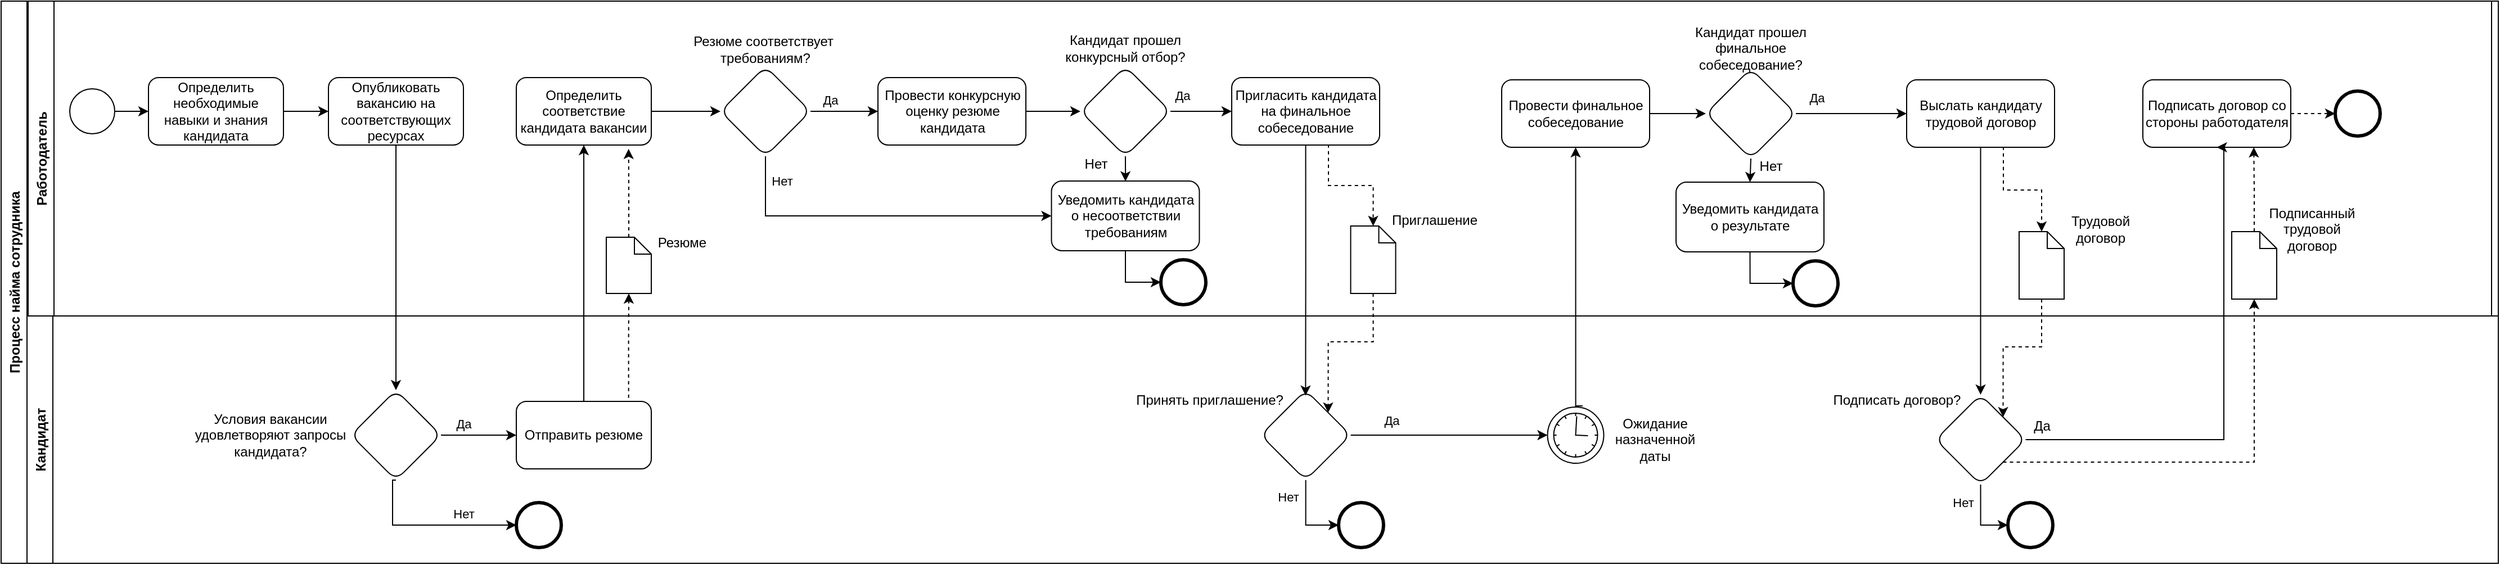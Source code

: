 <mxfile version="20.5.1" type="github">
  <diagram name="Page-1" id="2a216829-ef6e-dabb-86c1-c78162f3ba2b">
    <mxGraphModel dx="1673" dy="889" grid="1" gridSize="10" guides="1" tooltips="1" connect="1" arrows="1" fold="1" page="1" pageScale="1" pageWidth="850" pageHeight="1100" background="none" math="0" shadow="0">
      <root>
        <mxCell id="0" />
        <mxCell id="1" parent="0" />
        <mxCell id="jwljEU_SpVvsm612y8T_-2" value="Процесс найма сотрудника" style="swimlane;horizontal=0;" parent="1" vertex="1">
          <mxGeometry x="39" y="80" width="2220" height="500" as="geometry" />
        </mxCell>
        <mxCell id="jwljEU_SpVvsm612y8T_-1" value="Работодатель" style="swimlane;horizontal=0;" parent="jwljEU_SpVvsm612y8T_-2" vertex="1">
          <mxGeometry x="24" width="2190" height="280" as="geometry" />
        </mxCell>
        <mxCell id="jwljEU_SpVvsm612y8T_-8" value="" style="edgeStyle=orthogonalEdgeStyle;rounded=0;orthogonalLoop=1;jettySize=auto;html=1;" parent="jwljEU_SpVvsm612y8T_-1" source="jwljEU_SpVvsm612y8T_-4" target="jwljEU_SpVvsm612y8T_-7" edge="1">
          <mxGeometry relative="1" as="geometry" />
        </mxCell>
        <mxCell id="jwljEU_SpVvsm612y8T_-4" value="" style="ellipse;whiteSpace=wrap;html=1;aspect=fixed;" parent="jwljEU_SpVvsm612y8T_-1" vertex="1">
          <mxGeometry x="37" y="78" width="40" height="40" as="geometry" />
        </mxCell>
        <mxCell id="jwljEU_SpVvsm612y8T_-10" style="edgeStyle=orthogonalEdgeStyle;rounded=0;orthogonalLoop=1;jettySize=auto;html=1;exitX=1;exitY=0.5;exitDx=0;exitDy=0;" parent="jwljEU_SpVvsm612y8T_-1" source="jwljEU_SpVvsm612y8T_-7" target="jwljEU_SpVvsm612y8T_-9" edge="1">
          <mxGeometry relative="1" as="geometry" />
        </mxCell>
        <mxCell id="jwljEU_SpVvsm612y8T_-7" value="Определить необходимые навыки и знания кандидата" style="rounded=1;whiteSpace=wrap;html=1;" parent="jwljEU_SpVvsm612y8T_-1" vertex="1">
          <mxGeometry x="107" y="68" width="120" height="60" as="geometry" />
        </mxCell>
        <mxCell id="jwljEU_SpVvsm612y8T_-9" value="Опубликовать вакансию на соответствующих ресурсах" style="rounded=1;whiteSpace=wrap;html=1;" parent="jwljEU_SpVvsm612y8T_-1" vertex="1">
          <mxGeometry x="267" y="68" width="120" height="60" as="geometry" />
        </mxCell>
        <mxCell id="jwljEU_SpVvsm612y8T_-13" value="Определить соответствие кандидата вакансии" style="whiteSpace=wrap;html=1;rounded=1;" parent="jwljEU_SpVvsm612y8T_-1" vertex="1">
          <mxGeometry x="434" y="68" width="120" height="60" as="geometry" />
        </mxCell>
        <mxCell id="jwljEU_SpVvsm612y8T_-20" value="" style="edgeStyle=orthogonalEdgeStyle;rounded=0;orthogonalLoop=1;jettySize=auto;html=1;" parent="jwljEU_SpVvsm612y8T_-1" source="jwljEU_SpVvsm612y8T_-15" target="jwljEU_SpVvsm612y8T_-19" edge="1">
          <mxGeometry relative="1" as="geometry" />
        </mxCell>
        <mxCell id="jwljEU_SpVvsm612y8T_-15" value="Провести конкурсную оценку резюме кандидата" style="whiteSpace=wrap;html=1;rounded=1;" parent="jwljEU_SpVvsm612y8T_-1" vertex="1">
          <mxGeometry x="755.5" y="68" width="131.5" height="60" as="geometry" />
        </mxCell>
        <mxCell id="iiBIcx3BRpOr85FakTq7-2" style="edgeStyle=orthogonalEdgeStyle;rounded=0;orthogonalLoop=1;jettySize=auto;html=1;exitX=1;exitY=0.5;exitDx=0;exitDy=0;entryX=0;entryY=0.5;entryDx=0;entryDy=0;" edge="1" parent="jwljEU_SpVvsm612y8T_-1" source="jwljEU_SpVvsm612y8T_-19" target="iiBIcx3BRpOr85FakTq7-8">
          <mxGeometry relative="1" as="geometry">
            <mxPoint x="1114" y="98.0" as="targetPoint" />
          </mxGeometry>
        </mxCell>
        <mxCell id="iiBIcx3BRpOr85FakTq7-5" value="Да" style="edgeLabel;html=1;align=center;verticalAlign=middle;resizable=0;points=[];" vertex="1" connectable="0" parent="iiBIcx3BRpOr85FakTq7-2">
          <mxGeometry x="-0.627" relative="1" as="geometry">
            <mxPoint y="-14" as="offset" />
          </mxGeometry>
        </mxCell>
        <mxCell id="iiBIcx3BRpOr85FakTq7-3" style="edgeStyle=orthogonalEdgeStyle;rounded=0;orthogonalLoop=1;jettySize=auto;html=1;exitX=0.5;exitY=1;exitDx=0;exitDy=0;entryX=0.468;entryY=0.005;entryDx=0;entryDy=0;entryPerimeter=0;" edge="1" parent="jwljEU_SpVvsm612y8T_-1" source="jwljEU_SpVvsm612y8T_-19">
          <mxGeometry relative="1" as="geometry">
            <mxPoint x="975.542" y="160.31" as="targetPoint" />
          </mxGeometry>
        </mxCell>
        <mxCell id="jwljEU_SpVvsm612y8T_-19" value="" style="rhombus;whiteSpace=wrap;html=1;rounded=1;" parent="jwljEU_SpVvsm612y8T_-1" vertex="1">
          <mxGeometry x="935.5" y="58" width="80" height="80" as="geometry" />
        </mxCell>
        <mxCell id="jwljEU_SpVvsm612y8T_-21" value="" style="edgeStyle=orthogonalEdgeStyle;rounded=0;orthogonalLoop=1;jettySize=auto;html=1;exitX=1;exitY=0.5;exitDx=0;exitDy=0;" parent="jwljEU_SpVvsm612y8T_-1" source="jwljEU_SpVvsm612y8T_-13" target="jwljEU_SpVvsm612y8T_-22" edge="1">
          <mxGeometry relative="1" as="geometry">
            <mxPoint x="554" y="98" as="sourcePoint" />
          </mxGeometry>
        </mxCell>
        <mxCell id="jwljEU_SpVvsm612y8T_-27" style="edgeStyle=orthogonalEdgeStyle;rounded=0;orthogonalLoop=1;jettySize=auto;html=1;exitX=1;exitY=0.5;exitDx=0;exitDy=0;entryX=0;entryY=0.5;entryDx=0;entryDy=0;" parent="jwljEU_SpVvsm612y8T_-1" source="jwljEU_SpVvsm612y8T_-22" target="jwljEU_SpVvsm612y8T_-15" edge="1">
          <mxGeometry relative="1" as="geometry">
            <mxPoint x="785.5" y="98" as="targetPoint" />
          </mxGeometry>
        </mxCell>
        <mxCell id="jwljEU_SpVvsm612y8T_-28" value="Да" style="edgeLabel;html=1;align=center;verticalAlign=middle;resizable=0;points=[];" parent="jwljEU_SpVvsm612y8T_-27" vertex="1" connectable="0">
          <mxGeometry x="-0.72" y="-1" relative="1" as="geometry">
            <mxPoint x="9" y="-11" as="offset" />
          </mxGeometry>
        </mxCell>
        <mxCell id="iiBIcx3BRpOr85FakTq7-6" style="edgeStyle=orthogonalEdgeStyle;rounded=0;orthogonalLoop=1;jettySize=auto;html=1;exitX=0.5;exitY=1;exitDx=0;exitDy=0;entryX=0;entryY=0.5;entryDx=0;entryDy=0;" edge="1" parent="jwljEU_SpVvsm612y8T_-1" source="jwljEU_SpVvsm612y8T_-22" target="jwljEU_SpVvsm612y8T_-32">
          <mxGeometry relative="1" as="geometry" />
        </mxCell>
        <mxCell id="iiBIcx3BRpOr85FakTq7-7" value="Нет" style="edgeLabel;html=1;align=center;verticalAlign=middle;resizable=0;points=[];" vertex="1" connectable="0" parent="iiBIcx3BRpOr85FakTq7-6">
          <mxGeometry x="-0.911" y="1" relative="1" as="geometry">
            <mxPoint x="13" y="8" as="offset" />
          </mxGeometry>
        </mxCell>
        <mxCell id="jwljEU_SpVvsm612y8T_-22" value="" style="rhombus;whiteSpace=wrap;html=1;rounded=1;" parent="jwljEU_SpVvsm612y8T_-1" vertex="1">
          <mxGeometry x="615.5" y="58" width="80" height="80" as="geometry" />
        </mxCell>
        <mxCell id="jwljEU_SpVvsm612y8T_-26" value="Резюме соответствует&amp;nbsp;&lt;br&gt;требованиям?" style="text;html=1;strokeColor=none;fillColor=none;align=center;verticalAlign=middle;whiteSpace=wrap;rounded=0;" parent="jwljEU_SpVvsm612y8T_-1" vertex="1">
          <mxGeometry x="584" y="28" width="143" height="30" as="geometry" />
        </mxCell>
        <mxCell id="jwljEU_SpVvsm612y8T_-34" value="Кандидат прошел конкурсный отбор?" style="text;html=1;strokeColor=none;fillColor=none;align=center;verticalAlign=middle;whiteSpace=wrap;rounded=0;" parent="jwljEU_SpVvsm612y8T_-1" vertex="1">
          <mxGeometry x="904" y="27" width="143" height="30" as="geometry" />
        </mxCell>
        <mxCell id="jwljEU_SpVvsm612y8T_-48" style="edgeStyle=orthogonalEdgeStyle;rounded=0;orthogonalLoop=1;jettySize=auto;html=1;exitX=0.5;exitY=1;exitDx=0;exitDy=0;entryX=0;entryY=0.5;entryDx=0;entryDy=0;" parent="jwljEU_SpVvsm612y8T_-1" source="jwljEU_SpVvsm612y8T_-32" target="jwljEU_SpVvsm612y8T_-47" edge="1">
          <mxGeometry relative="1" as="geometry">
            <mxPoint x="1045.5" y="191.0" as="sourcePoint" />
          </mxGeometry>
        </mxCell>
        <mxCell id="jwljEU_SpVvsm612y8T_-32" value="Уведомить кандидата о несоответствии требованиям" style="whiteSpace=wrap;html=1;rounded=1;" parent="jwljEU_SpVvsm612y8T_-1" vertex="1">
          <mxGeometry x="909.75" y="160" width="131.5" height="62" as="geometry" />
        </mxCell>
        <mxCell id="jwljEU_SpVvsm612y8T_-47" value="" style="ellipse;whiteSpace=wrap;html=1;aspect=fixed;strokeWidth=3;" parent="jwljEU_SpVvsm612y8T_-1" vertex="1">
          <mxGeometry x="1007" y="230" width="40" height="40" as="geometry" />
        </mxCell>
        <mxCell id="iiBIcx3BRpOr85FakTq7-4" value="Нет" style="text;html=1;align=center;verticalAlign=middle;resizable=0;points=[];autosize=1;strokeColor=none;fillColor=none;" vertex="1" parent="jwljEU_SpVvsm612y8T_-1">
          <mxGeometry x="929" y="130" width="40" height="30" as="geometry" />
        </mxCell>
        <mxCell id="iiBIcx3BRpOr85FakTq7-125" style="edgeStyle=orthogonalEdgeStyle;rounded=0;orthogonalLoop=1;jettySize=auto;html=1;exitX=0.75;exitY=1;exitDx=0;exitDy=0;entryX=0.5;entryY=0;entryDx=0;entryDy=0;entryPerimeter=0;dashed=1;" edge="1" parent="jwljEU_SpVvsm612y8T_-1" source="iiBIcx3BRpOr85FakTq7-8" target="iiBIcx3BRpOr85FakTq7-124">
          <mxGeometry relative="1" as="geometry">
            <Array as="points">
              <mxPoint x="1156" y="128" />
              <mxPoint x="1156" y="164" />
              <mxPoint x="1196" y="164" />
            </Array>
          </mxGeometry>
        </mxCell>
        <mxCell id="iiBIcx3BRpOr85FakTq7-8" value="Пригласить кандидата на финальное собеседование" style="whiteSpace=wrap;html=1;rounded=1;" vertex="1" parent="jwljEU_SpVvsm612y8T_-1">
          <mxGeometry x="1070" y="68" width="131.5" height="60" as="geometry" />
        </mxCell>
        <mxCell id="iiBIcx3BRpOr85FakTq7-40" style="edgeStyle=orthogonalEdgeStyle;rounded=0;orthogonalLoop=1;jettySize=auto;html=1;exitX=1;exitY=0.5;exitDx=0;exitDy=0;entryX=0;entryY=0.5;entryDx=0;entryDy=0;" edge="1" parent="jwljEU_SpVvsm612y8T_-1" source="iiBIcx3BRpOr85FakTq7-34" target="iiBIcx3BRpOr85FakTq7-37">
          <mxGeometry relative="1" as="geometry" />
        </mxCell>
        <mxCell id="iiBIcx3BRpOr85FakTq7-34" value="Провести финальное собеседование" style="whiteSpace=wrap;html=1;rounded=1;" vertex="1" parent="jwljEU_SpVvsm612y8T_-1">
          <mxGeometry x="1310" y="70" width="131.5" height="60" as="geometry" />
        </mxCell>
        <mxCell id="iiBIcx3BRpOr85FakTq7-60" style="edgeStyle=orthogonalEdgeStyle;rounded=0;orthogonalLoop=1;jettySize=auto;html=1;exitX=0.5;exitY=1;exitDx=0;exitDy=0;entryX=0.5;entryY=0;entryDx=0;entryDy=0;" edge="1" parent="jwljEU_SpVvsm612y8T_-1" source="iiBIcx3BRpOr85FakTq7-37" target="iiBIcx3BRpOr85FakTq7-50">
          <mxGeometry relative="1" as="geometry" />
        </mxCell>
        <mxCell id="iiBIcx3BRpOr85FakTq7-37" value="" style="rhombus;whiteSpace=wrap;html=1;rounded=1;" vertex="1" parent="jwljEU_SpVvsm612y8T_-1">
          <mxGeometry x="1491.5" y="60" width="80" height="80" as="geometry" />
        </mxCell>
        <mxCell id="iiBIcx3BRpOr85FakTq7-38" value="Кандидат прошел финальное собеседование?" style="text;html=1;strokeColor=none;fillColor=none;align=center;verticalAlign=middle;whiteSpace=wrap;rounded=0;" vertex="1" parent="jwljEU_SpVvsm612y8T_-1">
          <mxGeometry x="1460" y="27" width="143" height="30" as="geometry" />
        </mxCell>
        <mxCell id="iiBIcx3BRpOr85FakTq7-130" style="edgeStyle=orthogonalEdgeStyle;rounded=0;orthogonalLoop=1;jettySize=auto;html=1;exitX=0.75;exitY=1;exitDx=0;exitDy=0;entryX=0.5;entryY=0;entryDx=0;entryDy=0;entryPerimeter=0;dashed=1;" edge="1" parent="jwljEU_SpVvsm612y8T_-1" source="iiBIcx3BRpOr85FakTq7-39" target="iiBIcx3BRpOr85FakTq7-129">
          <mxGeometry relative="1" as="geometry">
            <Array as="points">
              <mxPoint x="1756" y="130" />
              <mxPoint x="1756" y="168" />
              <mxPoint x="1790" y="168" />
            </Array>
          </mxGeometry>
        </mxCell>
        <mxCell id="iiBIcx3BRpOr85FakTq7-39" value="Выслать кандидату трудовой договор" style="whiteSpace=wrap;html=1;rounded=1;" vertex="1" parent="jwljEU_SpVvsm612y8T_-1">
          <mxGeometry x="1670" y="70" width="131.5" height="60" as="geometry" />
        </mxCell>
        <mxCell id="iiBIcx3BRpOr85FakTq7-35" style="edgeStyle=orthogonalEdgeStyle;rounded=0;orthogonalLoop=1;jettySize=auto;html=1;exitX=1;exitY=0.5;exitDx=0;exitDy=0;entryX=0;entryY=0.5;entryDx=0;entryDy=0;" edge="1" parent="jwljEU_SpVvsm612y8T_-1" source="iiBIcx3BRpOr85FakTq7-37" target="iiBIcx3BRpOr85FakTq7-39">
          <mxGeometry relative="1" as="geometry">
            <mxPoint x="1600" y="20.0" as="targetPoint" />
          </mxGeometry>
        </mxCell>
        <mxCell id="iiBIcx3BRpOr85FakTq7-36" value="Да" style="edgeLabel;html=1;align=center;verticalAlign=middle;resizable=0;points=[];" vertex="1" connectable="0" parent="iiBIcx3BRpOr85FakTq7-35">
          <mxGeometry x="-0.627" relative="1" as="geometry">
            <mxPoint y="-14" as="offset" />
          </mxGeometry>
        </mxCell>
        <mxCell id="iiBIcx3BRpOr85FakTq7-54" style="edgeStyle=orthogonalEdgeStyle;rounded=0;orthogonalLoop=1;jettySize=auto;html=1;exitX=0.5;exitY=1;exitDx=0;exitDy=0;entryX=0;entryY=0.5;entryDx=0;entryDy=0;" edge="1" parent="jwljEU_SpVvsm612y8T_-1" source="iiBIcx3BRpOr85FakTq7-50" target="iiBIcx3BRpOr85FakTq7-51">
          <mxGeometry relative="1" as="geometry">
            <mxPoint x="1559" y="259" as="targetPoint" />
            <Array as="points">
              <mxPoint x="1531" y="251" />
            </Array>
          </mxGeometry>
        </mxCell>
        <mxCell id="iiBIcx3BRpOr85FakTq7-50" value="Уведомить кандидата о результате" style="whiteSpace=wrap;html=1;rounded=1;" vertex="1" parent="jwljEU_SpVvsm612y8T_-1">
          <mxGeometry x="1465" y="161" width="131.5" height="62" as="geometry" />
        </mxCell>
        <mxCell id="iiBIcx3BRpOr85FakTq7-51" value="" style="ellipse;whiteSpace=wrap;html=1;aspect=fixed;strokeWidth=3;" vertex="1" parent="jwljEU_SpVvsm612y8T_-1">
          <mxGeometry x="1569" y="231" width="40" height="40" as="geometry" />
        </mxCell>
        <mxCell id="iiBIcx3BRpOr85FakTq7-61" value="Нет" style="text;html=1;align=center;verticalAlign=middle;resizable=0;points=[];autosize=1;strokeColor=none;fillColor=none;" vertex="1" parent="jwljEU_SpVvsm612y8T_-1">
          <mxGeometry x="1528.5" y="132" width="40" height="30" as="geometry" />
        </mxCell>
        <mxCell id="iiBIcx3BRpOr85FakTq7-146" style="edgeStyle=orthogonalEdgeStyle;rounded=0;orthogonalLoop=1;jettySize=auto;html=1;exitX=1;exitY=0.5;exitDx=0;exitDy=0;entryX=0;entryY=0.5;entryDx=0;entryDy=0;dashed=1;" edge="1" parent="jwljEU_SpVvsm612y8T_-1" source="iiBIcx3BRpOr85FakTq7-113" target="iiBIcx3BRpOr85FakTq7-145">
          <mxGeometry relative="1" as="geometry" />
        </mxCell>
        <mxCell id="iiBIcx3BRpOr85FakTq7-113" value="Подписать договор со стороны работодателя" style="whiteSpace=wrap;html=1;rounded=1;" vertex="1" parent="jwljEU_SpVvsm612y8T_-1">
          <mxGeometry x="1880" y="70" width="131.5" height="60" as="geometry" />
        </mxCell>
        <mxCell id="iiBIcx3BRpOr85FakTq7-115" value="" style="edgeStyle=orthogonalEdgeStyle;rounded=0;orthogonalLoop=1;jettySize=auto;html=1;entryX=0.832;entryY=1.057;entryDx=0;entryDy=0;entryPerimeter=0;dashed=1;" edge="1" parent="jwljEU_SpVvsm612y8T_-1" source="iiBIcx3BRpOr85FakTq7-114" target="jwljEU_SpVvsm612y8T_-13">
          <mxGeometry relative="1" as="geometry" />
        </mxCell>
        <mxCell id="iiBIcx3BRpOr85FakTq7-114" value="" style="shape=mxgraph.bpmn.data;labelPosition=center;verticalLabelPosition=bottom;align=center;verticalAlign=top;whiteSpace=wrap;size=15;html=1;" vertex="1" parent="jwljEU_SpVvsm612y8T_-1">
          <mxGeometry x="514" y="210" width="40" height="50" as="geometry" />
        </mxCell>
        <mxCell id="iiBIcx3BRpOr85FakTq7-118" value="Резюме" style="text;html=1;align=center;verticalAlign=middle;resizable=0;points=[];autosize=1;strokeColor=none;fillColor=none;" vertex="1" parent="jwljEU_SpVvsm612y8T_-1">
          <mxGeometry x="545.5" y="200" width="70" height="30" as="geometry" />
        </mxCell>
        <mxCell id="iiBIcx3BRpOr85FakTq7-124" value="" style="shape=mxgraph.bpmn.data;labelPosition=center;verticalLabelPosition=bottom;align=center;verticalAlign=top;whiteSpace=wrap;size=15;html=1;" vertex="1" parent="jwljEU_SpVvsm612y8T_-1">
          <mxGeometry x="1175.75" y="200" width="40" height="60" as="geometry" />
        </mxCell>
        <mxCell id="iiBIcx3BRpOr85FakTq7-127" value="Приглашение" style="text;html=1;align=center;verticalAlign=middle;resizable=0;points=[];autosize=1;strokeColor=none;fillColor=none;" vertex="1" parent="jwljEU_SpVvsm612y8T_-1">
          <mxGeometry x="1200" y="180" width="100" height="30" as="geometry" />
        </mxCell>
        <mxCell id="iiBIcx3BRpOr85FakTq7-129" value="" style="shape=mxgraph.bpmn.data;labelPosition=center;verticalLabelPosition=bottom;align=center;verticalAlign=top;whiteSpace=wrap;size=15;html=1;" vertex="1" parent="jwljEU_SpVvsm612y8T_-1">
          <mxGeometry x="1770" y="205" width="40" height="60" as="geometry" />
        </mxCell>
        <mxCell id="iiBIcx3BRpOr85FakTq7-132" value="Трудовой &lt;br&gt;договор" style="text;html=1;align=center;verticalAlign=middle;resizable=0;points=[];autosize=1;strokeColor=none;fillColor=none;" vertex="1" parent="jwljEU_SpVvsm612y8T_-1">
          <mxGeometry x="1801.5" y="183" width="80" height="40" as="geometry" />
        </mxCell>
        <mxCell id="iiBIcx3BRpOr85FakTq7-141" style="edgeStyle=orthogonalEdgeStyle;rounded=0;orthogonalLoop=1;jettySize=auto;html=1;exitX=0.5;exitY=0;exitDx=0;exitDy=0;exitPerimeter=0;entryX=0.75;entryY=1;entryDx=0;entryDy=0;dashed=1;" edge="1" parent="jwljEU_SpVvsm612y8T_-1" source="iiBIcx3BRpOr85FakTq7-135" target="iiBIcx3BRpOr85FakTq7-113">
          <mxGeometry relative="1" as="geometry" />
        </mxCell>
        <mxCell id="iiBIcx3BRpOr85FakTq7-135" value="" style="shape=mxgraph.bpmn.data;labelPosition=center;verticalLabelPosition=bottom;align=center;verticalAlign=top;whiteSpace=wrap;size=15;html=1;" vertex="1" parent="jwljEU_SpVvsm612y8T_-1">
          <mxGeometry x="1959" y="205" width="40" height="60" as="geometry" />
        </mxCell>
        <mxCell id="iiBIcx3BRpOr85FakTq7-142" value="Подписанный&lt;br&gt;трудовой&lt;br&gt;договор" style="text;html=1;align=center;verticalAlign=middle;resizable=0;points=[];autosize=1;strokeColor=none;fillColor=none;" vertex="1" parent="jwljEU_SpVvsm612y8T_-1">
          <mxGeometry x="1980" y="173" width="100" height="60" as="geometry" />
        </mxCell>
        <mxCell id="iiBIcx3BRpOr85FakTq7-145" value="" style="ellipse;whiteSpace=wrap;html=1;aspect=fixed;strokeWidth=3;" vertex="1" parent="jwljEU_SpVvsm612y8T_-1">
          <mxGeometry x="2051" y="80" width="40" height="40" as="geometry" />
        </mxCell>
        <mxCell id="jwljEU_SpVvsm612y8T_-3" value="Кандидат" style="swimlane;horizontal=0;" parent="jwljEU_SpVvsm612y8T_-2" vertex="1">
          <mxGeometry x="23" y="280" width="2197" height="220" as="geometry" />
        </mxCell>
        <mxCell id="jwljEU_SpVvsm612y8T_-11" value="Отправить резюме" style="whiteSpace=wrap;html=1;rounded=1;" parent="jwljEU_SpVvsm612y8T_-3" vertex="1">
          <mxGeometry x="435" y="76" width="120" height="60" as="geometry" />
        </mxCell>
        <mxCell id="jwljEU_SpVvsm612y8T_-39" style="edgeStyle=orthogonalEdgeStyle;rounded=0;orthogonalLoop=1;jettySize=auto;html=1;exitX=1;exitY=0.5;exitDx=0;exitDy=0;" parent="jwljEU_SpVvsm612y8T_-3" source="jwljEU_SpVvsm612y8T_-35" target="jwljEU_SpVvsm612y8T_-11" edge="1">
          <mxGeometry relative="1" as="geometry">
            <Array as="points">
              <mxPoint x="382" y="106" />
              <mxPoint x="382" y="106" />
            </Array>
          </mxGeometry>
        </mxCell>
        <mxCell id="jwljEU_SpVvsm612y8T_-40" value="Да" style="edgeLabel;html=1;align=center;verticalAlign=middle;resizable=0;points=[];" parent="jwljEU_SpVvsm612y8T_-39" vertex="1" connectable="0">
          <mxGeometry x="-0.708" y="-2" relative="1" as="geometry">
            <mxPoint x="10" y="-12" as="offset" />
          </mxGeometry>
        </mxCell>
        <mxCell id="jwljEU_SpVvsm612y8T_-44" style="edgeStyle=orthogonalEdgeStyle;rounded=0;orthogonalLoop=1;jettySize=auto;html=1;exitX=0.5;exitY=1;exitDx=0;exitDy=0;entryX=0;entryY=0.5;entryDx=0;entryDy=0;" parent="jwljEU_SpVvsm612y8T_-3" source="jwljEU_SpVvsm612y8T_-35" target="jwljEU_SpVvsm612y8T_-46" edge="1">
          <mxGeometry relative="1" as="geometry">
            <mxPoint x="432" y="196" as="targetPoint" />
            <Array as="points">
              <mxPoint x="325" y="186" />
            </Array>
          </mxGeometry>
        </mxCell>
        <mxCell id="jwljEU_SpVvsm612y8T_-45" value="Нет" style="edgeLabel;html=1;align=center;verticalAlign=middle;resizable=0;points=[];" parent="jwljEU_SpVvsm612y8T_-44" vertex="1" connectable="0">
          <mxGeometry x="0.359" y="3" relative="1" as="geometry">
            <mxPoint x="2" y="-7" as="offset" />
          </mxGeometry>
        </mxCell>
        <mxCell id="jwljEU_SpVvsm612y8T_-35" value="" style="rhombus;whiteSpace=wrap;html=1;rounded=1;" parent="jwljEU_SpVvsm612y8T_-3" vertex="1">
          <mxGeometry x="288" y="66" width="80" height="80" as="geometry" />
        </mxCell>
        <mxCell id="jwljEU_SpVvsm612y8T_-36" value="Условия вакансии удовлетворяют запросы кандидата?" style="text;html=1;strokeColor=none;fillColor=none;align=center;verticalAlign=middle;whiteSpace=wrap;rounded=0;" parent="jwljEU_SpVvsm612y8T_-3" vertex="1">
          <mxGeometry x="145" y="91" width="143" height="30" as="geometry" />
        </mxCell>
        <mxCell id="jwljEU_SpVvsm612y8T_-46" value="" style="ellipse;whiteSpace=wrap;html=1;aspect=fixed;strokeWidth=3;" parent="jwljEU_SpVvsm612y8T_-3" vertex="1">
          <mxGeometry x="435" y="166" width="40" height="40" as="geometry" />
        </mxCell>
        <mxCell id="iiBIcx3BRpOr85FakTq7-23" style="edgeStyle=orthogonalEdgeStyle;rounded=0;orthogonalLoop=1;jettySize=auto;html=1;entryX=0;entryY=0.5;entryDx=0;entryDy=0;" edge="1" parent="jwljEU_SpVvsm612y8T_-3" source="iiBIcx3BRpOr85FakTq7-20" target="iiBIcx3BRpOr85FakTq7-24">
          <mxGeometry relative="1" as="geometry">
            <mxPoint x="1137" y="180" as="targetPoint" />
          </mxGeometry>
        </mxCell>
        <mxCell id="iiBIcx3BRpOr85FakTq7-25" value="Нет" style="edgeLabel;html=1;align=center;verticalAlign=middle;resizable=0;points=[];" vertex="1" connectable="0" parent="iiBIcx3BRpOr85FakTq7-23">
          <mxGeometry x="-0.721" y="1" relative="1" as="geometry">
            <mxPoint x="-17" y="5" as="offset" />
          </mxGeometry>
        </mxCell>
        <mxCell id="iiBIcx3BRpOr85FakTq7-27" style="edgeStyle=orthogonalEdgeStyle;rounded=0;orthogonalLoop=1;jettySize=auto;html=1;exitX=1;exitY=0.5;exitDx=0;exitDy=0;entryX=0;entryY=0.5;entryDx=0;entryDy=0;entryPerimeter=0;" edge="1" parent="jwljEU_SpVvsm612y8T_-3" source="iiBIcx3BRpOr85FakTq7-20" target="iiBIcx3BRpOr85FakTq7-29">
          <mxGeometry relative="1" as="geometry">
            <mxPoint x="1251" y="106" as="targetPoint" />
          </mxGeometry>
        </mxCell>
        <mxCell id="iiBIcx3BRpOr85FakTq7-28" value="Да" style="edgeLabel;html=1;align=center;verticalAlign=middle;resizable=0;points=[];" vertex="1" connectable="0" parent="iiBIcx3BRpOr85FakTq7-27">
          <mxGeometry x="-0.595" y="-1" relative="1" as="geometry">
            <mxPoint y="-14" as="offset" />
          </mxGeometry>
        </mxCell>
        <mxCell id="iiBIcx3BRpOr85FakTq7-20" value="" style="rhombus;whiteSpace=wrap;html=1;rounded=1;" vertex="1" parent="jwljEU_SpVvsm612y8T_-3">
          <mxGeometry x="1096.75" y="66" width="80" height="80" as="geometry" />
        </mxCell>
        <mxCell id="iiBIcx3BRpOr85FakTq7-21" value="Принять приглашение?" style="text;html=1;align=center;verticalAlign=middle;resizable=0;points=[];autosize=1;strokeColor=none;fillColor=none;" vertex="1" parent="jwljEU_SpVvsm612y8T_-3">
          <mxGeometry x="976" y="60" width="150" height="30" as="geometry" />
        </mxCell>
        <mxCell id="iiBIcx3BRpOr85FakTq7-24" value="" style="ellipse;whiteSpace=wrap;html=1;aspect=fixed;strokeWidth=3;" vertex="1" parent="jwljEU_SpVvsm612y8T_-3">
          <mxGeometry x="1166" y="166" width="40" height="40" as="geometry" />
        </mxCell>
        <mxCell id="iiBIcx3BRpOr85FakTq7-29" value="" style="points=[[0.145,0.145,0],[0.5,0,0],[0.855,0.145,0],[1,0.5,0],[0.855,0.855,0],[0.5,1,0],[0.145,0.855,0],[0,0.5,0]];shape=mxgraph.bpmn.event;html=1;verticalLabelPosition=bottom;labelBackgroundColor=#ffffff;verticalAlign=top;align=center;perimeter=ellipsePerimeter;outlineConnect=0;aspect=fixed;outline=standard;symbol=timer;" vertex="1" parent="jwljEU_SpVvsm612y8T_-3">
          <mxGeometry x="1351.75" y="81" width="50" height="50" as="geometry" />
        </mxCell>
        <mxCell id="iiBIcx3BRpOr85FakTq7-30" value="Ожидание &lt;br&gt;назначенной &lt;br&gt;даты" style="text;html=1;align=center;verticalAlign=middle;resizable=0;points=[];autosize=1;strokeColor=none;fillColor=none;" vertex="1" parent="jwljEU_SpVvsm612y8T_-3">
          <mxGeometry x="1401.75" y="80" width="90" height="60" as="geometry" />
        </mxCell>
        <mxCell id="iiBIcx3BRpOr85FakTq7-108" style="edgeStyle=orthogonalEdgeStyle;rounded=0;orthogonalLoop=1;jettySize=auto;html=1;exitX=0.5;exitY=1;exitDx=0;exitDy=0;entryX=0;entryY=0.5;entryDx=0;entryDy=0;" edge="1" parent="jwljEU_SpVvsm612y8T_-3" source="iiBIcx3BRpOr85FakTq7-64" target="iiBIcx3BRpOr85FakTq7-106">
          <mxGeometry relative="1" as="geometry" />
        </mxCell>
        <mxCell id="iiBIcx3BRpOr85FakTq7-109" value="Нет" style="edgeLabel;html=1;align=center;verticalAlign=middle;resizable=0;points=[];" vertex="1" connectable="0" parent="iiBIcx3BRpOr85FakTq7-108">
          <mxGeometry x="-0.632" y="2" relative="1" as="geometry">
            <mxPoint x="-18" y="5" as="offset" />
          </mxGeometry>
        </mxCell>
        <mxCell id="iiBIcx3BRpOr85FakTq7-64" value="" style="rhombus;whiteSpace=wrap;html=1;rounded=1;" vertex="1" parent="jwljEU_SpVvsm612y8T_-3">
          <mxGeometry x="1696.75" y="70" width="80" height="80" as="geometry" />
        </mxCell>
        <mxCell id="iiBIcx3BRpOr85FakTq7-103" value="Подписать договор?" style="text;html=1;strokeColor=none;fillColor=none;align=center;verticalAlign=middle;whiteSpace=wrap;rounded=0;" vertex="1" parent="jwljEU_SpVvsm612y8T_-3">
          <mxGeometry x="1591" y="60" width="143" height="30" as="geometry" />
        </mxCell>
        <mxCell id="iiBIcx3BRpOr85FakTq7-106" value="" style="ellipse;whiteSpace=wrap;html=1;aspect=fixed;strokeWidth=3;" vertex="1" parent="jwljEU_SpVvsm612y8T_-3">
          <mxGeometry x="1761" y="166.0" width="40" height="40" as="geometry" />
        </mxCell>
        <mxCell id="iiBIcx3BRpOr85FakTq7-112" value="Да" style="text;html=1;align=center;verticalAlign=middle;resizable=0;points=[];autosize=1;strokeColor=none;fillColor=none;" vertex="1" parent="jwljEU_SpVvsm612y8T_-3">
          <mxGeometry x="1771" y="83" width="40" height="30" as="geometry" />
        </mxCell>
        <mxCell id="jwljEU_SpVvsm612y8T_-12" value="" style="edgeStyle=orthogonalEdgeStyle;rounded=0;orthogonalLoop=1;jettySize=auto;html=1;entryX=0.5;entryY=0;entryDx=0;entryDy=0;" parent="jwljEU_SpVvsm612y8T_-2" source="jwljEU_SpVvsm612y8T_-9" target="jwljEU_SpVvsm612y8T_-35" edge="1">
          <mxGeometry relative="1" as="geometry">
            <mxPoint x="310" y="220" as="targetPoint" />
          </mxGeometry>
        </mxCell>
        <mxCell id="jwljEU_SpVvsm612y8T_-14" value="" style="edgeStyle=orthogonalEdgeStyle;rounded=0;orthogonalLoop=1;jettySize=auto;html=1;" parent="jwljEU_SpVvsm612y8T_-2" source="jwljEU_SpVvsm612y8T_-11" target="jwljEU_SpVvsm612y8T_-13" edge="1">
          <mxGeometry relative="1" as="geometry" />
        </mxCell>
        <mxCell id="iiBIcx3BRpOr85FakTq7-11" style="edgeStyle=orthogonalEdgeStyle;rounded=0;orthogonalLoop=1;jettySize=auto;html=1;exitX=0.5;exitY=1;exitDx=0;exitDy=0;entryX=0.499;entryY=0.061;entryDx=0;entryDy=0;entryPerimeter=0;" edge="1" parent="jwljEU_SpVvsm612y8T_-2" source="iiBIcx3BRpOr85FakTq7-8" target="iiBIcx3BRpOr85FakTq7-20">
          <mxGeometry relative="1" as="geometry">
            <mxPoint x="1165.75" y="356" as="targetPoint" />
          </mxGeometry>
        </mxCell>
        <mxCell id="iiBIcx3BRpOr85FakTq7-33" style="edgeStyle=orthogonalEdgeStyle;rounded=0;orthogonalLoop=1;jettySize=auto;html=1;exitX=0.5;exitY=0;exitDx=0;exitDy=0;exitPerimeter=0;entryX=0.5;entryY=1;entryDx=0;entryDy=0;" edge="1" parent="jwljEU_SpVvsm612y8T_-2" source="iiBIcx3BRpOr85FakTq7-29" target="iiBIcx3BRpOr85FakTq7-34">
          <mxGeometry relative="1" as="geometry">
            <mxPoint x="1400" y="145.0" as="targetPoint" />
            <Array as="points">
              <mxPoint x="1406" y="360" />
              <mxPoint x="1406" y="360" />
            </Array>
          </mxGeometry>
        </mxCell>
        <mxCell id="iiBIcx3BRpOr85FakTq7-63" style="edgeStyle=orthogonalEdgeStyle;rounded=0;orthogonalLoop=1;jettySize=auto;html=1;exitX=0.5;exitY=1;exitDx=0;exitDy=0;entryX=0.5;entryY=0;entryDx=0;entryDy=0;" edge="1" parent="jwljEU_SpVvsm612y8T_-2" source="iiBIcx3BRpOr85FakTq7-39" target="iiBIcx3BRpOr85FakTq7-64">
          <mxGeometry relative="1" as="geometry">
            <mxPoint x="1765.759" y="356.0" as="targetPoint" />
          </mxGeometry>
        </mxCell>
        <mxCell id="iiBIcx3BRpOr85FakTq7-111" style="edgeStyle=orthogonalEdgeStyle;rounded=0;orthogonalLoop=1;jettySize=auto;html=1;exitX=1;exitY=0.5;exitDx=0;exitDy=0;entryX=0.5;entryY=1;entryDx=0;entryDy=0;" edge="1" parent="jwljEU_SpVvsm612y8T_-2" source="iiBIcx3BRpOr85FakTq7-64" target="iiBIcx3BRpOr85FakTq7-113">
          <mxGeometry relative="1" as="geometry">
            <mxPoint x="1970" y="130" as="targetPoint" />
            <Array as="points">
              <mxPoint x="1976" y="390" />
            </Array>
          </mxGeometry>
        </mxCell>
        <mxCell id="iiBIcx3BRpOr85FakTq7-117" style="edgeStyle=orthogonalEdgeStyle;rounded=0;orthogonalLoop=1;jettySize=auto;html=1;entryX=0.5;entryY=1;entryDx=0;entryDy=0;entryPerimeter=0;exitX=0.832;exitY=-0.053;exitDx=0;exitDy=0;exitPerimeter=0;dashed=1;" edge="1" parent="jwljEU_SpVvsm612y8T_-2" source="jwljEU_SpVvsm612y8T_-11" target="iiBIcx3BRpOr85FakTq7-114">
          <mxGeometry relative="1" as="geometry" />
        </mxCell>
        <mxCell id="iiBIcx3BRpOr85FakTq7-126" style="edgeStyle=orthogonalEdgeStyle;rounded=0;orthogonalLoop=1;jettySize=auto;html=1;exitX=0.5;exitY=1;exitDx=0;exitDy=0;exitPerimeter=0;entryX=1;entryY=0;entryDx=0;entryDy=0;dashed=1;" edge="1" parent="jwljEU_SpVvsm612y8T_-2" source="iiBIcx3BRpOr85FakTq7-124" target="iiBIcx3BRpOr85FakTq7-20">
          <mxGeometry relative="1" as="geometry" />
        </mxCell>
        <mxCell id="iiBIcx3BRpOr85FakTq7-131" style="edgeStyle=orthogonalEdgeStyle;rounded=0;orthogonalLoop=1;jettySize=auto;html=1;exitX=0.5;exitY=1;exitDx=0;exitDy=0;exitPerimeter=0;entryX=1;entryY=0;entryDx=0;entryDy=0;dashed=1;" edge="1" parent="jwljEU_SpVvsm612y8T_-2" source="iiBIcx3BRpOr85FakTq7-129" target="iiBIcx3BRpOr85FakTq7-64">
          <mxGeometry relative="1" as="geometry" />
        </mxCell>
        <mxCell id="iiBIcx3BRpOr85FakTq7-136" style="edgeStyle=orthogonalEdgeStyle;rounded=0;orthogonalLoop=1;jettySize=auto;html=1;exitX=1;exitY=1;exitDx=0;exitDy=0;entryX=0.5;entryY=1;entryDx=0;entryDy=0;entryPerimeter=0;dashed=1;" edge="1" parent="jwljEU_SpVvsm612y8T_-2" source="iiBIcx3BRpOr85FakTq7-64" target="iiBIcx3BRpOr85FakTq7-135">
          <mxGeometry relative="1" as="geometry" />
        </mxCell>
      </root>
    </mxGraphModel>
  </diagram>
</mxfile>
